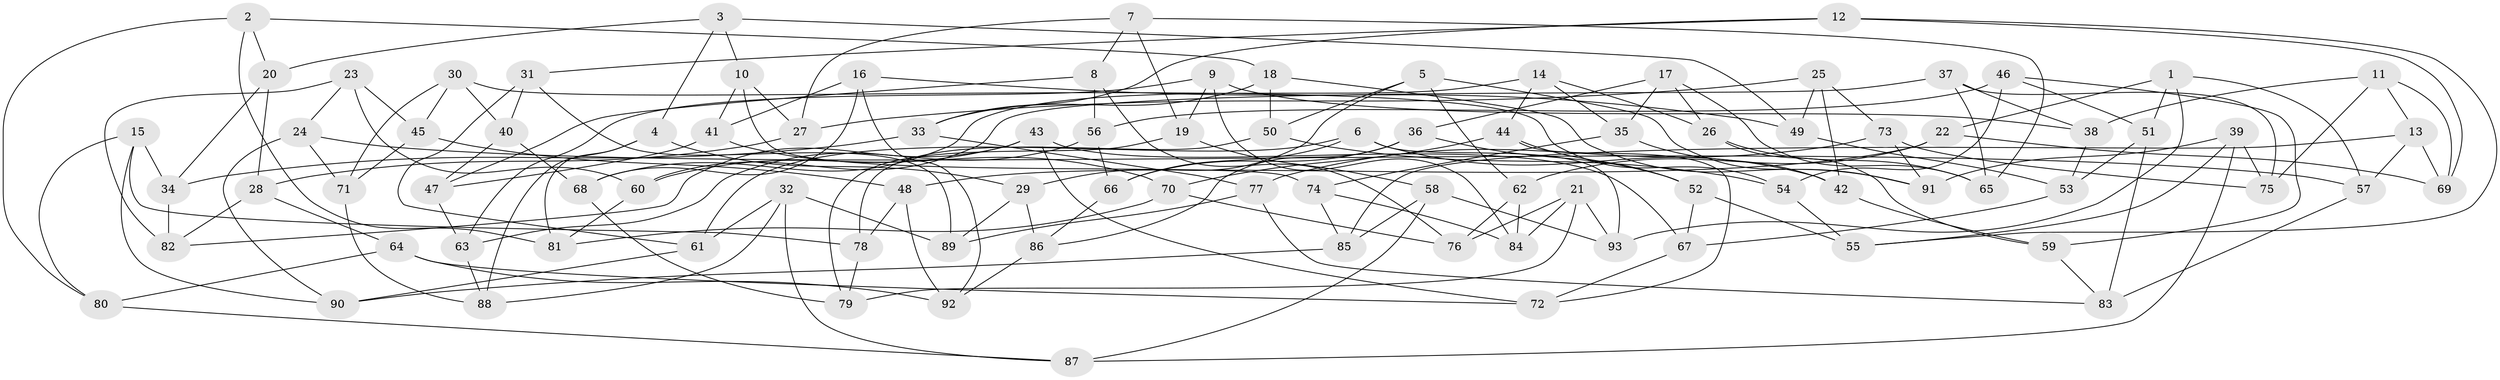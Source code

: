 // Generated by graph-tools (version 1.1) at 2025/16/03/09/25 04:16:33]
// undirected, 93 vertices, 186 edges
graph export_dot {
graph [start="1"]
  node [color=gray90,style=filled];
  1;
  2;
  3;
  4;
  5;
  6;
  7;
  8;
  9;
  10;
  11;
  12;
  13;
  14;
  15;
  16;
  17;
  18;
  19;
  20;
  21;
  22;
  23;
  24;
  25;
  26;
  27;
  28;
  29;
  30;
  31;
  32;
  33;
  34;
  35;
  36;
  37;
  38;
  39;
  40;
  41;
  42;
  43;
  44;
  45;
  46;
  47;
  48;
  49;
  50;
  51;
  52;
  53;
  54;
  55;
  56;
  57;
  58;
  59;
  60;
  61;
  62;
  63;
  64;
  65;
  66;
  67;
  68;
  69;
  70;
  71;
  72;
  73;
  74;
  75;
  76;
  77;
  78;
  79;
  80;
  81;
  82;
  83;
  84;
  85;
  86;
  87;
  88;
  89;
  90;
  91;
  92;
  93;
  1 -- 22;
  1 -- 93;
  1 -- 57;
  1 -- 51;
  2 -- 18;
  2 -- 80;
  2 -- 20;
  2 -- 81;
  3 -- 49;
  3 -- 10;
  3 -- 20;
  3 -- 4;
  4 -- 29;
  4 -- 81;
  4 -- 88;
  5 -- 50;
  5 -- 62;
  5 -- 29;
  5 -- 91;
  6 -- 61;
  6 -- 42;
  6 -- 93;
  6 -- 66;
  7 -- 65;
  7 -- 8;
  7 -- 19;
  7 -- 27;
  8 -- 76;
  8 -- 47;
  8 -- 56;
  9 -- 84;
  9 -- 19;
  9 -- 63;
  9 -- 38;
  10 -- 74;
  10 -- 41;
  10 -- 27;
  11 -- 13;
  11 -- 75;
  11 -- 69;
  11 -- 38;
  12 -- 55;
  12 -- 33;
  12 -- 69;
  12 -- 31;
  13 -- 85;
  13 -- 69;
  13 -- 57;
  14 -- 26;
  14 -- 44;
  14 -- 35;
  14 -- 68;
  15 -- 78;
  15 -- 80;
  15 -- 34;
  15 -- 90;
  16 -- 68;
  16 -- 49;
  16 -- 41;
  16 -- 92;
  17 -- 26;
  17 -- 65;
  17 -- 35;
  17 -- 36;
  18 -- 33;
  18 -- 91;
  18 -- 50;
  19 -- 79;
  19 -- 58;
  20 -- 28;
  20 -- 34;
  21 -- 76;
  21 -- 84;
  21 -- 93;
  21 -- 79;
  22 -- 69;
  22 -- 48;
  22 -- 62;
  23 -- 82;
  23 -- 45;
  23 -- 60;
  23 -- 24;
  24 -- 57;
  24 -- 71;
  24 -- 90;
  25 -- 49;
  25 -- 42;
  25 -- 73;
  25 -- 27;
  26 -- 59;
  26 -- 65;
  27 -- 28;
  28 -- 82;
  28 -- 64;
  29 -- 86;
  29 -- 89;
  30 -- 54;
  30 -- 45;
  30 -- 40;
  30 -- 71;
  31 -- 40;
  31 -- 61;
  31 -- 89;
  32 -- 88;
  32 -- 87;
  32 -- 89;
  32 -- 61;
  33 -- 77;
  33 -- 34;
  34 -- 82;
  35 -- 74;
  35 -- 42;
  36 -- 86;
  36 -- 52;
  36 -- 66;
  37 -- 75;
  37 -- 65;
  37 -- 38;
  37 -- 60;
  38 -- 53;
  39 -- 55;
  39 -- 91;
  39 -- 87;
  39 -- 75;
  40 -- 68;
  40 -- 47;
  41 -- 70;
  41 -- 47;
  42 -- 59;
  43 -- 67;
  43 -- 82;
  43 -- 72;
  43 -- 60;
  44 -- 52;
  44 -- 72;
  44 -- 70;
  45 -- 71;
  45 -- 48;
  46 -- 56;
  46 -- 59;
  46 -- 51;
  46 -- 54;
  47 -- 63;
  48 -- 92;
  48 -- 78;
  49 -- 53;
  50 -- 78;
  50 -- 54;
  51 -- 83;
  51 -- 53;
  52 -- 67;
  52 -- 55;
  53 -- 67;
  54 -- 55;
  56 -- 63;
  56 -- 66;
  57 -- 83;
  58 -- 87;
  58 -- 93;
  58 -- 85;
  59 -- 83;
  60 -- 81;
  61 -- 90;
  62 -- 76;
  62 -- 84;
  63 -- 88;
  64 -- 72;
  64 -- 80;
  64 -- 92;
  66 -- 86;
  67 -- 72;
  68 -- 79;
  70 -- 76;
  70 -- 81;
  71 -- 88;
  73 -- 77;
  73 -- 91;
  73 -- 75;
  74 -- 85;
  74 -- 84;
  77 -- 83;
  77 -- 89;
  78 -- 79;
  80 -- 87;
  85 -- 90;
  86 -- 92;
}
